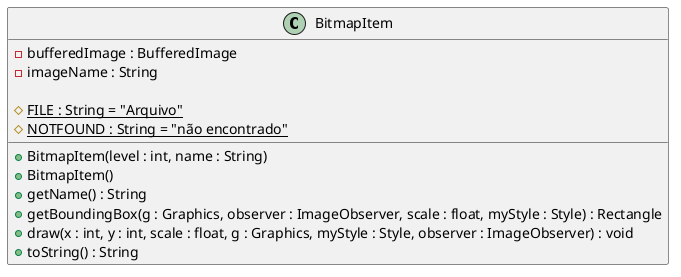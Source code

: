 @startuml BitmapItem

class BitmapItem {

  - bufferedImage : BufferedImage
  - imageName : String

  # {static} FILE : String = "Arquivo"
  # {static} NOTFOUND : String = "não encontrado"

  + BitmapItem(level : int, name : String)
  + BitmapItem()
  + getName() : String
  + getBoundingBox(g : Graphics, observer : ImageObserver, scale : float, myStyle : Style) : Rectangle
  + draw(x : int, y : int, scale : float, g : Graphics, myStyle : Style, observer : ImageObserver) : void
  + toString() : String

}

@enduml
